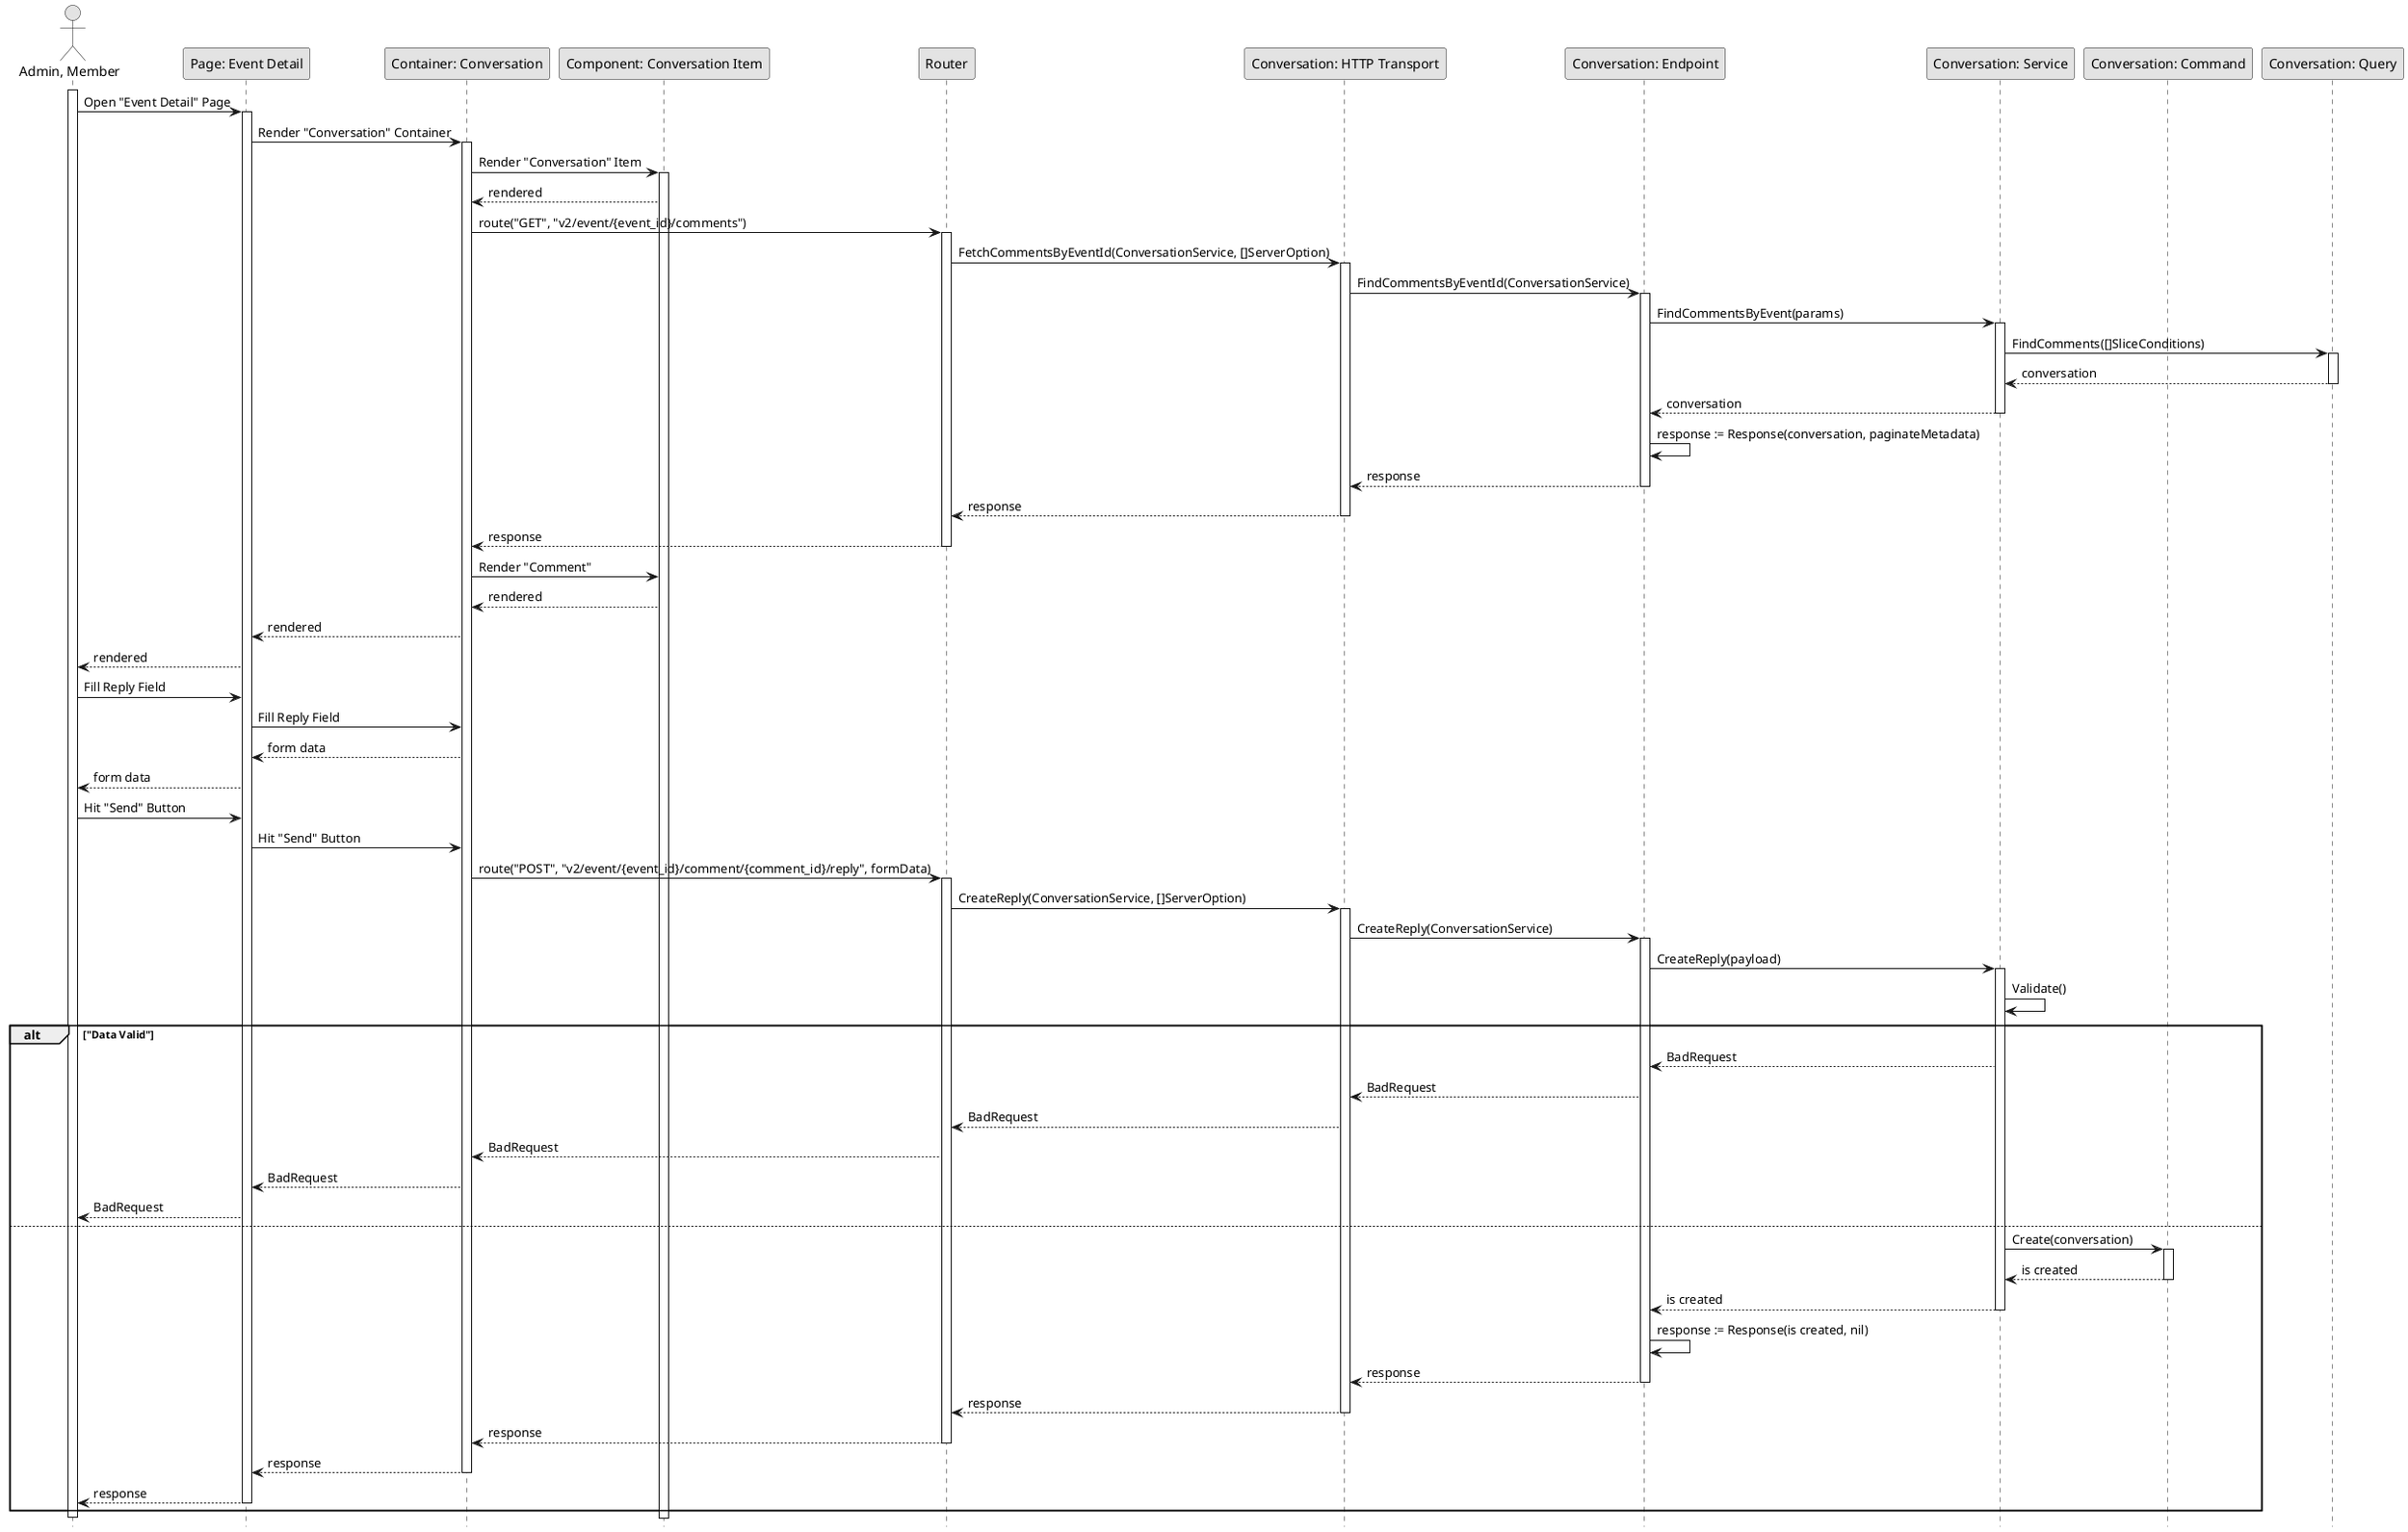 @startuml ReplyConversation

skinparam Monochrome true
skinparam Shadowing false
hide footbox

actor "Admin, Member" as Actor
participant "Page: Event Detail" as EventDetailPage
participant "Container: Conversation" as ConversationContainer
participant "Component: Conversation Item" as ConversationItem
participant "Router" as Router
participant "Conversation: HTTP Transport" as ConversationHTTPTransport
participant "Conversation: Endpoint" as ConversationEndpoint
participant "Conversation: Service" as ConversationService
participant "Conversation: Command" as ConversationCommand
participant "Conversation: Query" as ConversationQuery

activate Actor

Actor->EventDetailPage: Open "Event Detail" Page
activate EventDetailPage
EventDetailPage->ConversationContainer: Render "Conversation" Container
activate ConversationContainer
ConversationContainer->ConversationItem: Render "Conversation" Item
activate ConversationItem
ConversationItem-->ConversationContainer: rendered
ConversationContainer->Router: route("GET", "v2/event/{event_id}/comments")
activate Router
Router->ConversationHTTPTransport: FetchCommentsByEventId(ConversationService, []ServerOption)
activate ConversationHTTPTransport
ConversationHTTPTransport->ConversationEndpoint: FindCommentsByEventId(ConversationService)
activate ConversationEndpoint
ConversationEndpoint->ConversationService: FindCommentsByEvent(params)

activate ConversationService
ConversationService->ConversationQuery: FindComments([]SliceConditions)
activate ConversationQuery
ConversationQuery-->ConversationService: conversation
deactivate ConversationQuery
ConversationService-->ConversationEndpoint: conversation
deactivate ConversationService

ConversationEndpoint->ConversationEndpoint: response := Response(conversation, paginateMetadata)
ConversationEndpoint-->ConversationHTTPTransport: response
deactivate ConversationEndpoint
ConversationHTTPTransport-->Router: response
deactivate ConversationHTTPTransport
Router-->ConversationContainer: response
deactivate Router
ConversationContainer->ConversationItem: Render "Comment"
ConversationItem-->ConversationContainer: rendered
ConversationContainer-->EventDetailPage: rendered
EventDetailPage-->Actor: rendered

Actor->EventDetailPage: Fill Reply Field
EventDetailPage->ConversationContainer: Fill Reply Field
ConversationContainer-->EventDetailPage: form data
EventDetailPage-->Actor: form data

Actor->EventDetailPage: Hit "Send" Button
EventDetailPage->ConversationContainer: Hit "Send" Button

ConversationContainer->Router: route("POST", "v2/event/{event_id}/comment/{comment_id}/reply", formData)
activate Router
Router->ConversationHTTPTransport: CreateReply(ConversationService, []ServerOption)
activate ConversationHTTPTransport
ConversationHTTPTransport->ConversationEndpoint: CreateReply(ConversationService)
activate ConversationEndpoint
ConversationEndpoint->ConversationService: CreateReply(payload)

activate ConversationService
ConversationService->ConversationService: Validate()

alt "Data Valid"
    ConversationService-->ConversationEndpoint: BadRequest
    ConversationEndpoint-->ConversationHTTPTransport: BadRequest
    ConversationHTTPTransport-->Router: BadRequest
    Router-->ConversationContainer: BadRequest
    ConversationContainer-->EventDetailPage: BadRequest
    EventDetailPage-->Actor: BadRequest
else
    ConversationService->ConversationCommand: Create(conversation)
    activate ConversationCommand
    ConversationCommand-->ConversationService: is created
    deactivate ConversationCommand
    
    ConversationService-->ConversationEndpoint: is created
    deactivate ConversationService
    ConversationEndpoint->ConversationEndpoint: response := Response(is created, nil)
    ConversationEndpoint-->ConversationHTTPTransport: response
    deactivate ConversationEndpoint
    ConversationHTTPTransport-->Router: response
    deactivate ConversationHTTPTransport
    Router-->ConversationContainer: response
    deactivate Router
    ConversationContainer-->EventDetailPage: response
    deactivate ConversationContainer
    EventDetailPage-->Actor: response
    deactivate EventDetailPage
end

deactivate Actor

@enduml